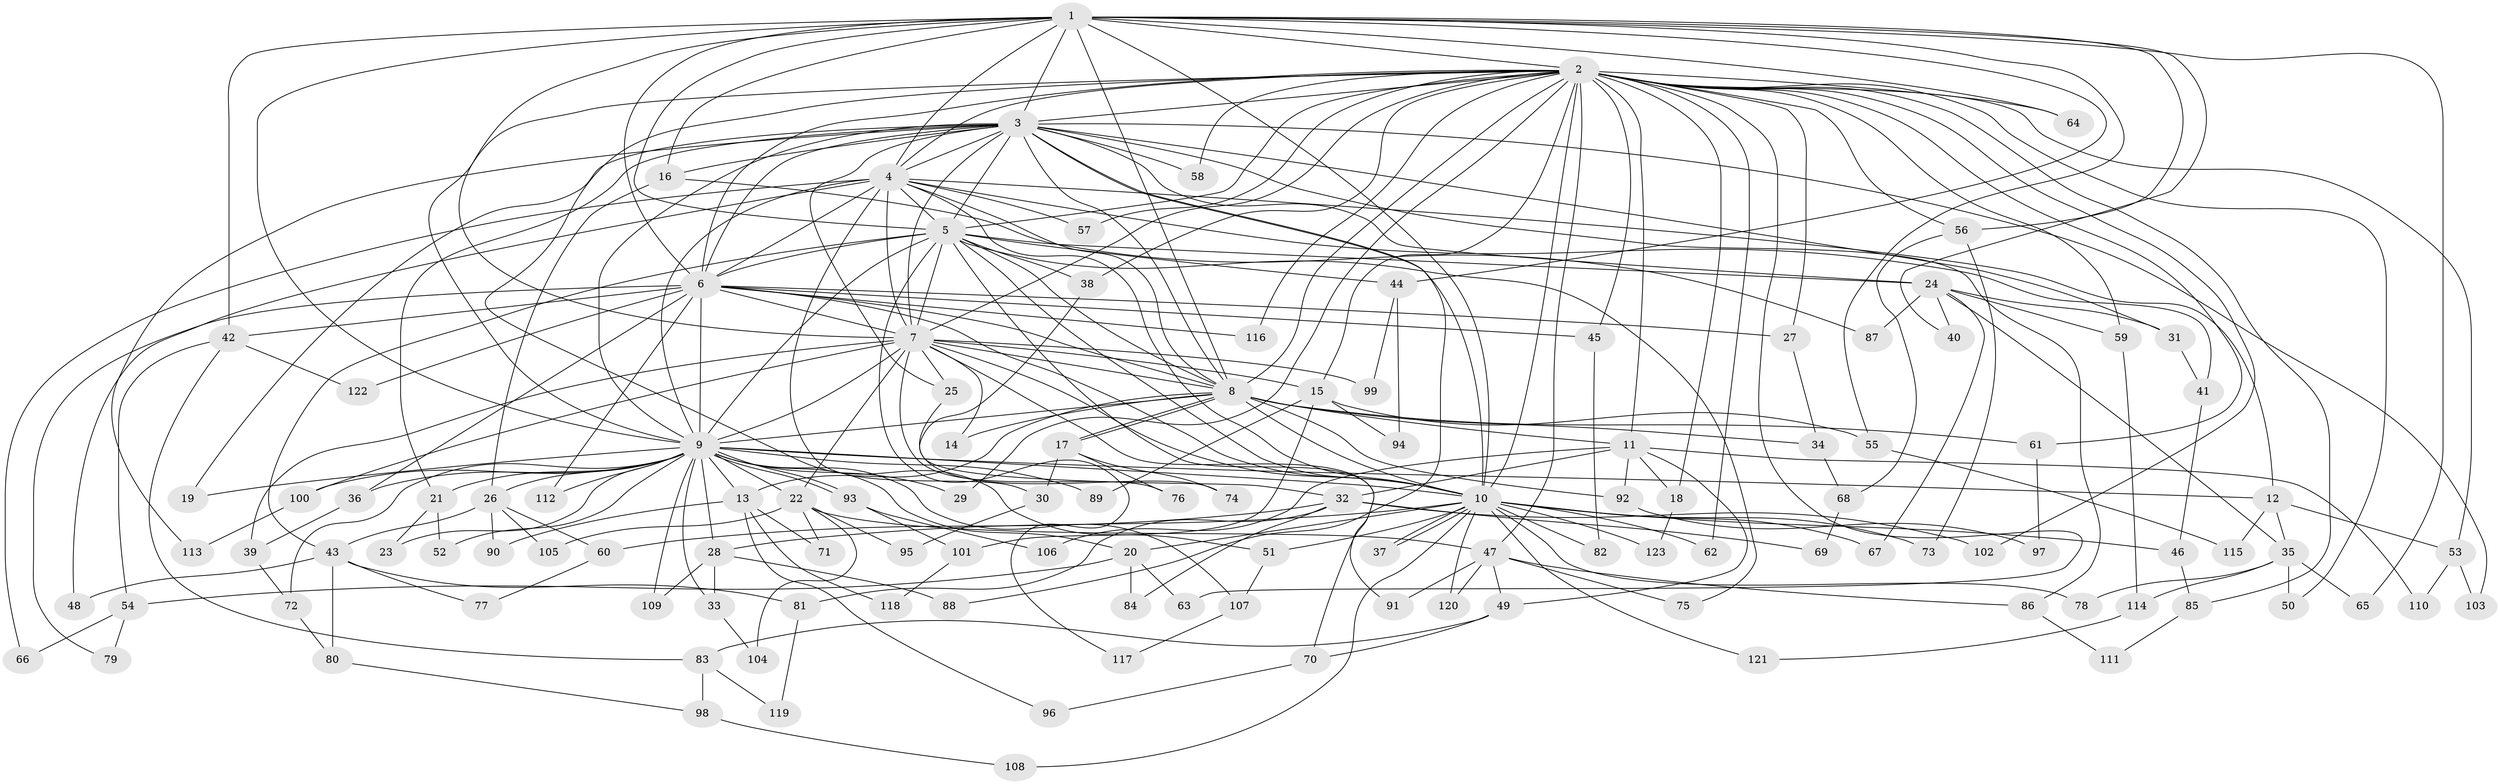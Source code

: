 // Generated by graph-tools (version 1.1) at 2025/25/03/09/25 03:25:50]
// undirected, 123 vertices, 271 edges
graph export_dot {
graph [start="1"]
  node [color=gray90,style=filled];
  1;
  2;
  3;
  4;
  5;
  6;
  7;
  8;
  9;
  10;
  11;
  12;
  13;
  14;
  15;
  16;
  17;
  18;
  19;
  20;
  21;
  22;
  23;
  24;
  25;
  26;
  27;
  28;
  29;
  30;
  31;
  32;
  33;
  34;
  35;
  36;
  37;
  38;
  39;
  40;
  41;
  42;
  43;
  44;
  45;
  46;
  47;
  48;
  49;
  50;
  51;
  52;
  53;
  54;
  55;
  56;
  57;
  58;
  59;
  60;
  61;
  62;
  63;
  64;
  65;
  66;
  67;
  68;
  69;
  70;
  71;
  72;
  73;
  74;
  75;
  76;
  77;
  78;
  79;
  80;
  81;
  82;
  83;
  84;
  85;
  86;
  87;
  88;
  89;
  90;
  91;
  92;
  93;
  94;
  95;
  96;
  97;
  98;
  99;
  100;
  101;
  102;
  103;
  104;
  105;
  106;
  107;
  108;
  109;
  110;
  111;
  112;
  113;
  114;
  115;
  116;
  117;
  118;
  119;
  120;
  121;
  122;
  123;
  1 -- 2;
  1 -- 3;
  1 -- 4;
  1 -- 5;
  1 -- 6;
  1 -- 7;
  1 -- 8;
  1 -- 9;
  1 -- 10;
  1 -- 16;
  1 -- 40;
  1 -- 42;
  1 -- 44;
  1 -- 55;
  1 -- 56;
  1 -- 64;
  1 -- 65;
  2 -- 3;
  2 -- 4;
  2 -- 5;
  2 -- 6;
  2 -- 7;
  2 -- 8;
  2 -- 9;
  2 -- 10;
  2 -- 11;
  2 -- 15;
  2 -- 18;
  2 -- 27;
  2 -- 29;
  2 -- 38;
  2 -- 45;
  2 -- 47;
  2 -- 50;
  2 -- 51;
  2 -- 53;
  2 -- 56;
  2 -- 57;
  2 -- 58;
  2 -- 59;
  2 -- 61;
  2 -- 62;
  2 -- 63;
  2 -- 64;
  2 -- 85;
  2 -- 102;
  2 -- 116;
  3 -- 4;
  3 -- 5;
  3 -- 6;
  3 -- 7;
  3 -- 8;
  3 -- 9;
  3 -- 10;
  3 -- 16;
  3 -- 19;
  3 -- 21;
  3 -- 24;
  3 -- 25;
  3 -- 31;
  3 -- 58;
  3 -- 86;
  3 -- 88;
  3 -- 103;
  3 -- 113;
  4 -- 5;
  4 -- 6;
  4 -- 7;
  4 -- 8;
  4 -- 9;
  4 -- 10;
  4 -- 12;
  4 -- 30;
  4 -- 41;
  4 -- 48;
  4 -- 57;
  4 -- 66;
  5 -- 6;
  5 -- 7;
  5 -- 8;
  5 -- 9;
  5 -- 10;
  5 -- 24;
  5 -- 38;
  5 -- 43;
  5 -- 44;
  5 -- 70;
  5 -- 75;
  5 -- 117;
  6 -- 7;
  6 -- 8;
  6 -- 9;
  6 -- 10;
  6 -- 27;
  6 -- 36;
  6 -- 42;
  6 -- 45;
  6 -- 79;
  6 -- 112;
  6 -- 116;
  6 -- 122;
  7 -- 8;
  7 -- 9;
  7 -- 10;
  7 -- 14;
  7 -- 15;
  7 -- 22;
  7 -- 25;
  7 -- 39;
  7 -- 76;
  7 -- 91;
  7 -- 99;
  7 -- 100;
  8 -- 9;
  8 -- 10;
  8 -- 11;
  8 -- 13;
  8 -- 14;
  8 -- 17;
  8 -- 17;
  8 -- 34;
  8 -- 61;
  8 -- 92;
  9 -- 10;
  9 -- 12;
  9 -- 13;
  9 -- 19;
  9 -- 20;
  9 -- 21;
  9 -- 22;
  9 -- 23;
  9 -- 26;
  9 -- 28;
  9 -- 29;
  9 -- 33;
  9 -- 36;
  9 -- 52;
  9 -- 72;
  9 -- 89;
  9 -- 93;
  9 -- 93;
  9 -- 100;
  9 -- 107;
  9 -- 109;
  9 -- 112;
  10 -- 20;
  10 -- 28;
  10 -- 37;
  10 -- 37;
  10 -- 46;
  10 -- 51;
  10 -- 62;
  10 -- 67;
  10 -- 73;
  10 -- 78;
  10 -- 82;
  10 -- 108;
  10 -- 120;
  10 -- 121;
  10 -- 123;
  11 -- 18;
  11 -- 32;
  11 -- 49;
  11 -- 92;
  11 -- 106;
  11 -- 110;
  12 -- 35;
  12 -- 53;
  12 -- 115;
  13 -- 71;
  13 -- 90;
  13 -- 96;
  13 -- 118;
  15 -- 55;
  15 -- 89;
  15 -- 94;
  15 -- 101;
  16 -- 26;
  16 -- 87;
  17 -- 30;
  17 -- 74;
  17 -- 76;
  18 -- 123;
  20 -- 54;
  20 -- 63;
  20 -- 84;
  21 -- 23;
  21 -- 52;
  22 -- 47;
  22 -- 71;
  22 -- 95;
  22 -- 104;
  22 -- 105;
  24 -- 31;
  24 -- 35;
  24 -- 40;
  24 -- 59;
  24 -- 67;
  24 -- 87;
  25 -- 32;
  26 -- 43;
  26 -- 60;
  26 -- 90;
  26 -- 105;
  27 -- 34;
  28 -- 33;
  28 -- 88;
  28 -- 109;
  30 -- 95;
  31 -- 41;
  32 -- 60;
  32 -- 69;
  32 -- 81;
  32 -- 84;
  32 -- 102;
  33 -- 104;
  34 -- 68;
  35 -- 50;
  35 -- 65;
  35 -- 78;
  35 -- 114;
  36 -- 39;
  38 -- 74;
  39 -- 72;
  41 -- 46;
  42 -- 54;
  42 -- 83;
  42 -- 122;
  43 -- 48;
  43 -- 77;
  43 -- 80;
  43 -- 81;
  44 -- 94;
  44 -- 99;
  45 -- 82;
  46 -- 85;
  47 -- 49;
  47 -- 75;
  47 -- 86;
  47 -- 91;
  47 -- 120;
  49 -- 70;
  49 -- 83;
  51 -- 107;
  53 -- 103;
  53 -- 110;
  54 -- 66;
  54 -- 79;
  55 -- 115;
  56 -- 68;
  56 -- 73;
  59 -- 114;
  60 -- 77;
  61 -- 97;
  68 -- 69;
  70 -- 96;
  72 -- 80;
  80 -- 98;
  81 -- 119;
  83 -- 98;
  83 -- 119;
  85 -- 111;
  86 -- 111;
  92 -- 97;
  93 -- 101;
  93 -- 106;
  98 -- 108;
  100 -- 113;
  101 -- 118;
  107 -- 117;
  114 -- 121;
}
